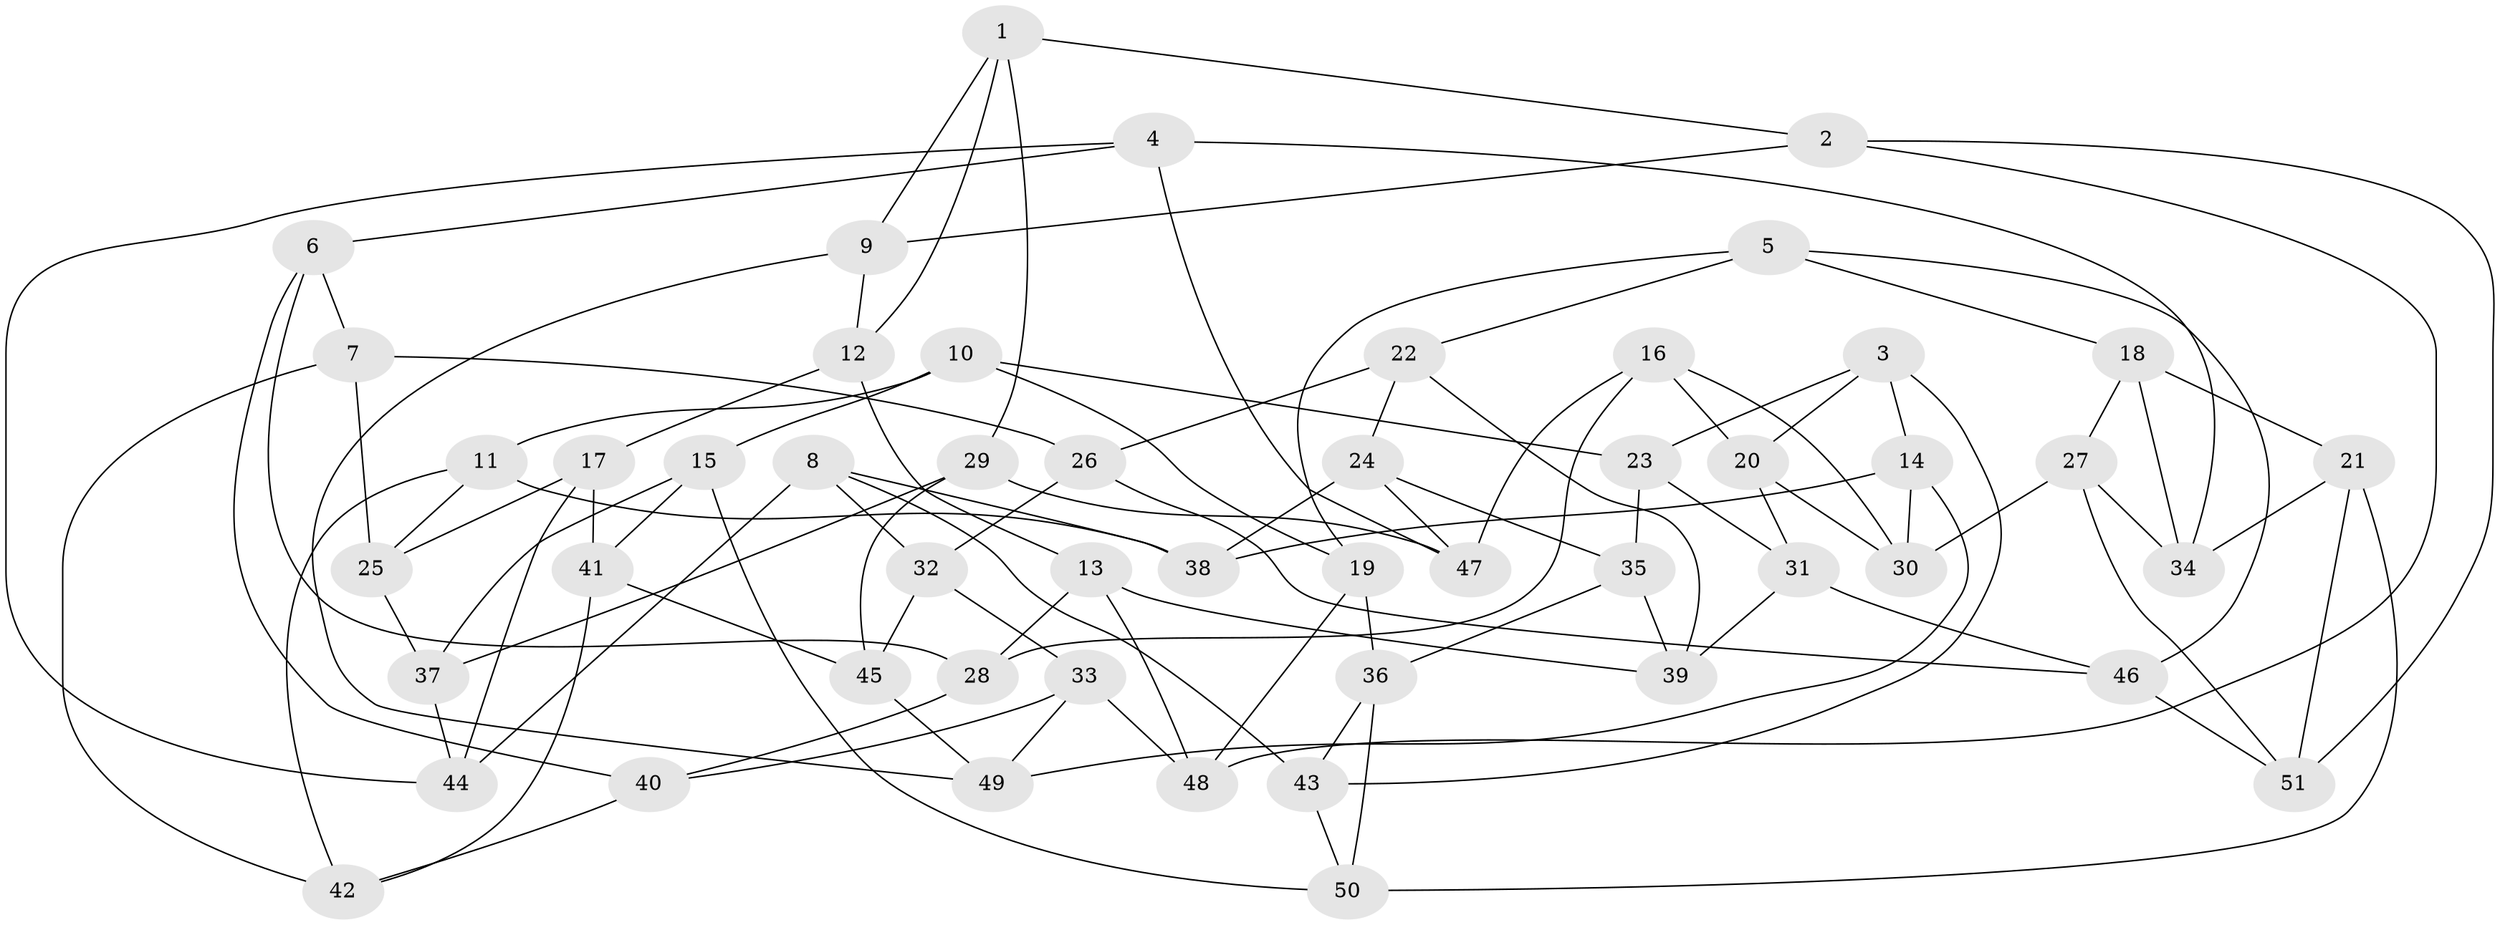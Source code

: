 // Generated by graph-tools (version 1.1) at 2025/11/02/27/25 16:11:42]
// undirected, 51 vertices, 102 edges
graph export_dot {
graph [start="1"]
  node [color=gray90,style=filled];
  1;
  2;
  3;
  4;
  5;
  6;
  7;
  8;
  9;
  10;
  11;
  12;
  13;
  14;
  15;
  16;
  17;
  18;
  19;
  20;
  21;
  22;
  23;
  24;
  25;
  26;
  27;
  28;
  29;
  30;
  31;
  32;
  33;
  34;
  35;
  36;
  37;
  38;
  39;
  40;
  41;
  42;
  43;
  44;
  45;
  46;
  47;
  48;
  49;
  50;
  51;
  1 -- 12;
  1 -- 29;
  1 -- 9;
  1 -- 2;
  2 -- 51;
  2 -- 48;
  2 -- 9;
  3 -- 14;
  3 -- 23;
  3 -- 20;
  3 -- 43;
  4 -- 34;
  4 -- 47;
  4 -- 44;
  4 -- 6;
  5 -- 19;
  5 -- 18;
  5 -- 22;
  5 -- 46;
  6 -- 40;
  6 -- 7;
  6 -- 28;
  7 -- 26;
  7 -- 25;
  7 -- 42;
  8 -- 38;
  8 -- 44;
  8 -- 32;
  8 -- 43;
  9 -- 12;
  9 -- 49;
  10 -- 23;
  10 -- 15;
  10 -- 11;
  10 -- 19;
  11 -- 42;
  11 -- 38;
  11 -- 25;
  12 -- 13;
  12 -- 17;
  13 -- 28;
  13 -- 48;
  13 -- 39;
  14 -- 49;
  14 -- 30;
  14 -- 38;
  15 -- 37;
  15 -- 41;
  15 -- 50;
  16 -- 20;
  16 -- 47;
  16 -- 30;
  16 -- 28;
  17 -- 41;
  17 -- 44;
  17 -- 25;
  18 -- 27;
  18 -- 21;
  18 -- 34;
  19 -- 36;
  19 -- 48;
  20 -- 30;
  20 -- 31;
  21 -- 34;
  21 -- 51;
  21 -- 50;
  22 -- 24;
  22 -- 26;
  22 -- 39;
  23 -- 35;
  23 -- 31;
  24 -- 38;
  24 -- 47;
  24 -- 35;
  25 -- 37;
  26 -- 32;
  26 -- 46;
  27 -- 51;
  27 -- 34;
  27 -- 30;
  28 -- 40;
  29 -- 47;
  29 -- 37;
  29 -- 45;
  31 -- 39;
  31 -- 46;
  32 -- 45;
  32 -- 33;
  33 -- 49;
  33 -- 48;
  33 -- 40;
  35 -- 36;
  35 -- 39;
  36 -- 50;
  36 -- 43;
  37 -- 44;
  40 -- 42;
  41 -- 42;
  41 -- 45;
  43 -- 50;
  45 -- 49;
  46 -- 51;
}

